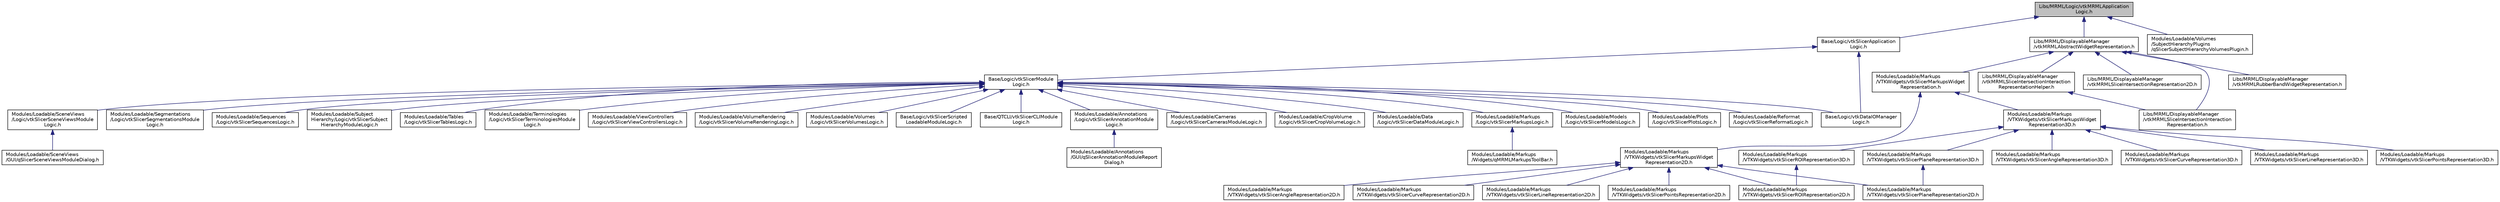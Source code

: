 digraph "Libs/MRML/Logic/vtkMRMLApplicationLogic.h"
{
  bgcolor="transparent";
  edge [fontname="Helvetica",fontsize="10",labelfontname="Helvetica",labelfontsize="10"];
  node [fontname="Helvetica",fontsize="10",shape=record];
  Node22 [label="Libs/MRML/Logic/vtkMRMLApplication\lLogic.h",height=0.2,width=0.4,color="black", fillcolor="grey75", style="filled", fontcolor="black"];
  Node22 -> Node23 [dir="back",color="midnightblue",fontsize="10",style="solid",fontname="Helvetica"];
  Node23 [label="Base/Logic/vtkSlicerApplication\lLogic.h",height=0.2,width=0.4,color="black",URL="$vtkSlicerApplicationLogic_8h.html"];
  Node23 -> Node24 [dir="back",color="midnightblue",fontsize="10",style="solid",fontname="Helvetica"];
  Node24 [label="Base/Logic/vtkSlicerModule\lLogic.h",height=0.2,width=0.4,color="black",URL="$vtkSlicerModuleLogic_8h.html"];
  Node24 -> Node25 [dir="back",color="midnightblue",fontsize="10",style="solid",fontname="Helvetica"];
  Node25 [label="Base/Logic/vtkDataIOManager\lLogic.h",height=0.2,width=0.4,color="black",URL="$vtkDataIOManagerLogic_8h.html"];
  Node24 -> Node26 [dir="back",color="midnightblue",fontsize="10",style="solid",fontname="Helvetica"];
  Node26 [label="Base/Logic/vtkSlicerScripted\lLoadableModuleLogic.h",height=0.2,width=0.4,color="black",URL="$vtkSlicerScriptedLoadableModuleLogic_8h.html"];
  Node24 -> Node27 [dir="back",color="midnightblue",fontsize="10",style="solid",fontname="Helvetica"];
  Node27 [label="Base/QTCLI/vtkSlicerCLIModule\lLogic.h",height=0.2,width=0.4,color="black",URL="$vtkSlicerCLIModuleLogic_8h.html"];
  Node24 -> Node28 [dir="back",color="midnightblue",fontsize="10",style="solid",fontname="Helvetica"];
  Node28 [label="Modules/Loadable/Annotations\l/Logic/vtkSlicerAnnotationModule\lLogic.h",height=0.2,width=0.4,color="black",URL="$vtkSlicerAnnotationModuleLogic_8h.html"];
  Node28 -> Node29 [dir="back",color="midnightblue",fontsize="10",style="solid",fontname="Helvetica"];
  Node29 [label="Modules/Loadable/Annotations\l/GUI/qSlicerAnnotationModuleReport\lDialog.h",height=0.2,width=0.4,color="black",URL="$qSlicerAnnotationModuleReportDialog_8h.html"];
  Node24 -> Node30 [dir="back",color="midnightblue",fontsize="10",style="solid",fontname="Helvetica"];
  Node30 [label="Modules/Loadable/Cameras\l/Logic/vtkSlicerCamerasModuleLogic.h",height=0.2,width=0.4,color="black",URL="$vtkSlicerCamerasModuleLogic_8h.html"];
  Node24 -> Node31 [dir="back",color="midnightblue",fontsize="10",style="solid",fontname="Helvetica"];
  Node31 [label="Modules/Loadable/CropVolume\l/Logic/vtkSlicerCropVolumeLogic.h",height=0.2,width=0.4,color="black",URL="$vtkSlicerCropVolumeLogic_8h.html"];
  Node24 -> Node32 [dir="back",color="midnightblue",fontsize="10",style="solid",fontname="Helvetica"];
  Node32 [label="Modules/Loadable/Data\l/Logic/vtkSlicerDataModuleLogic.h",height=0.2,width=0.4,color="black",URL="$vtkSlicerDataModuleLogic_8h.html"];
  Node24 -> Node33 [dir="back",color="midnightblue",fontsize="10",style="solid",fontname="Helvetica"];
  Node33 [label="Modules/Loadable/Markups\l/Logic/vtkSlicerMarkupsLogic.h",height=0.2,width=0.4,color="black",URL="$vtkSlicerMarkupsLogic_8h.html"];
  Node33 -> Node34 [dir="back",color="midnightblue",fontsize="10",style="solid",fontname="Helvetica"];
  Node34 [label="Modules/Loadable/Markups\l/Widgets/qMRMLMarkupsToolBar.h",height=0.2,width=0.4,color="black",URL="$qMRMLMarkupsToolBar_8h.html"];
  Node24 -> Node35 [dir="back",color="midnightblue",fontsize="10",style="solid",fontname="Helvetica"];
  Node35 [label="Modules/Loadable/Models\l/Logic/vtkSlicerModelsLogic.h",height=0.2,width=0.4,color="black",URL="$vtkSlicerModelsLogic_8h.html"];
  Node24 -> Node36 [dir="back",color="midnightblue",fontsize="10",style="solid",fontname="Helvetica"];
  Node36 [label="Modules/Loadable/Plots\l/Logic/vtkSlicerPlotsLogic.h",height=0.2,width=0.4,color="black",URL="$vtkSlicerPlotsLogic_8h.html"];
  Node24 -> Node37 [dir="back",color="midnightblue",fontsize="10",style="solid",fontname="Helvetica"];
  Node37 [label="Modules/Loadable/Reformat\l/Logic/vtkSlicerReformatLogic.h",height=0.2,width=0.4,color="black",URL="$vtkSlicerReformatLogic_8h.html"];
  Node24 -> Node38 [dir="back",color="midnightblue",fontsize="10",style="solid",fontname="Helvetica"];
  Node38 [label="Modules/Loadable/SceneViews\l/Logic/vtkSlicerSceneViewsModule\lLogic.h",height=0.2,width=0.4,color="black",URL="$vtkSlicerSceneViewsModuleLogic_8h.html"];
  Node38 -> Node39 [dir="back",color="midnightblue",fontsize="10",style="solid",fontname="Helvetica"];
  Node39 [label="Modules/Loadable/SceneViews\l/GUI/qSlicerSceneViewsModuleDialog.h",height=0.2,width=0.4,color="black",URL="$qSlicerSceneViewsModuleDialog_8h.html"];
  Node24 -> Node40 [dir="back",color="midnightblue",fontsize="10",style="solid",fontname="Helvetica"];
  Node40 [label="Modules/Loadable/Segmentations\l/Logic/vtkSlicerSegmentationsModule\lLogic.h",height=0.2,width=0.4,color="black",URL="$vtkSlicerSegmentationsModuleLogic_8h.html"];
  Node24 -> Node41 [dir="back",color="midnightblue",fontsize="10",style="solid",fontname="Helvetica"];
  Node41 [label="Modules/Loadable/Sequences\l/Logic/vtkSlicerSequencesLogic.h",height=0.2,width=0.4,color="black",URL="$vtkSlicerSequencesLogic_8h.html"];
  Node24 -> Node42 [dir="back",color="midnightblue",fontsize="10",style="solid",fontname="Helvetica"];
  Node42 [label="Modules/Loadable/Subject\lHierarchy/Logic/vtkSlicerSubject\lHierarchyModuleLogic.h",height=0.2,width=0.4,color="black",URL="$vtkSlicerSubjectHierarchyModuleLogic_8h.html"];
  Node24 -> Node43 [dir="back",color="midnightblue",fontsize="10",style="solid",fontname="Helvetica"];
  Node43 [label="Modules/Loadable/Tables\l/Logic/vtkSlicerTablesLogic.h",height=0.2,width=0.4,color="black",URL="$vtkSlicerTablesLogic_8h.html"];
  Node24 -> Node44 [dir="back",color="midnightblue",fontsize="10",style="solid",fontname="Helvetica"];
  Node44 [label="Modules/Loadable/Terminologies\l/Logic/vtkSlicerTerminologiesModule\lLogic.h",height=0.2,width=0.4,color="black",URL="$vtkSlicerTerminologiesModuleLogic_8h.html"];
  Node24 -> Node45 [dir="back",color="midnightblue",fontsize="10",style="solid",fontname="Helvetica"];
  Node45 [label="Modules/Loadable/ViewControllers\l/Logic/vtkSlicerViewControllersLogic.h",height=0.2,width=0.4,color="black",URL="$vtkSlicerViewControllersLogic_8h.html"];
  Node24 -> Node46 [dir="back",color="midnightblue",fontsize="10",style="solid",fontname="Helvetica"];
  Node46 [label="Modules/Loadable/VolumeRendering\l/Logic/vtkSlicerVolumeRenderingLogic.h",height=0.2,width=0.4,color="black",URL="$vtkSlicerVolumeRenderingLogic_8h.html"];
  Node24 -> Node47 [dir="back",color="midnightblue",fontsize="10",style="solid",fontname="Helvetica"];
  Node47 [label="Modules/Loadable/Volumes\l/Logic/vtkSlicerVolumesLogic.h",height=0.2,width=0.4,color="black",URL="$vtkSlicerVolumesLogic_8h.html"];
  Node23 -> Node25 [dir="back",color="midnightblue",fontsize="10",style="solid",fontname="Helvetica"];
  Node22 -> Node48 [dir="back",color="midnightblue",fontsize="10",style="solid",fontname="Helvetica"];
  Node48 [label="Libs/MRML/DisplayableManager\l/vtkMRMLAbstractWidgetRepresentation.h",height=0.2,width=0.4,color="black",URL="$vtkMRMLAbstractWidgetRepresentation_8h.html"];
  Node48 -> Node49 [dir="back",color="midnightblue",fontsize="10",style="solid",fontname="Helvetica"];
  Node49 [label="Libs/MRML/DisplayableManager\l/vtkMRMLRubberBandWidgetRepresentation.h",height=0.2,width=0.4,color="black",URL="$vtkMRMLRubberBandWidgetRepresentation_8h.html"];
  Node48 -> Node50 [dir="back",color="midnightblue",fontsize="10",style="solid",fontname="Helvetica"];
  Node50 [label="Libs/MRML/DisplayableManager\l/vtkMRMLSliceIntersectionInteraction\lRepresentation.h",height=0.2,width=0.4,color="black",URL="$vtkMRMLSliceIntersectionInteractionRepresentation_8h.html"];
  Node48 -> Node51 [dir="back",color="midnightblue",fontsize="10",style="solid",fontname="Helvetica"];
  Node51 [label="Libs/MRML/DisplayableManager\l/vtkMRMLSliceIntersectionInteraction\lRepresentationHelper.h",height=0.2,width=0.4,color="black",URL="$vtkMRMLSliceIntersectionInteractionRepresentationHelper_8h.html"];
  Node51 -> Node50 [dir="back",color="midnightblue",fontsize="10",style="solid",fontname="Helvetica"];
  Node48 -> Node52 [dir="back",color="midnightblue",fontsize="10",style="solid",fontname="Helvetica"];
  Node52 [label="Libs/MRML/DisplayableManager\l/vtkMRMLSliceIntersectionRepresentation2D.h",height=0.2,width=0.4,color="black",URL="$vtkMRMLSliceIntersectionRepresentation2D_8h.html"];
  Node48 -> Node53 [dir="back",color="midnightblue",fontsize="10",style="solid",fontname="Helvetica"];
  Node53 [label="Modules/Loadable/Markups\l/VTKWidgets/vtkSlicerMarkupsWidget\lRepresentation.h",height=0.2,width=0.4,color="black",URL="$vtkSlicerMarkupsWidgetRepresentation_8h.html"];
  Node53 -> Node54 [dir="back",color="midnightblue",fontsize="10",style="solid",fontname="Helvetica"];
  Node54 [label="Modules/Loadable/Markups\l/VTKWidgets/vtkSlicerMarkupsWidget\lRepresentation2D.h",height=0.2,width=0.4,color="black",URL="$vtkSlicerMarkupsWidgetRepresentation2D_8h.html"];
  Node54 -> Node55 [dir="back",color="midnightblue",fontsize="10",style="solid",fontname="Helvetica"];
  Node55 [label="Modules/Loadable/Markups\l/VTKWidgets/vtkSlicerAngleRepresentation2D.h",height=0.2,width=0.4,color="black",URL="$vtkSlicerAngleRepresentation2D_8h.html"];
  Node54 -> Node56 [dir="back",color="midnightblue",fontsize="10",style="solid",fontname="Helvetica"];
  Node56 [label="Modules/Loadable/Markups\l/VTKWidgets/vtkSlicerCurveRepresentation2D.h",height=0.2,width=0.4,color="black",URL="$vtkSlicerCurveRepresentation2D_8h.html"];
  Node54 -> Node57 [dir="back",color="midnightblue",fontsize="10",style="solid",fontname="Helvetica"];
  Node57 [label="Modules/Loadable/Markups\l/VTKWidgets/vtkSlicerLineRepresentation2D.h",height=0.2,width=0.4,color="black",URL="$vtkSlicerLineRepresentation2D_8h.html"];
  Node54 -> Node58 [dir="back",color="midnightblue",fontsize="10",style="solid",fontname="Helvetica"];
  Node58 [label="Modules/Loadable/Markups\l/VTKWidgets/vtkSlicerPlaneRepresentation2D.h",height=0.2,width=0.4,color="black",URL="$vtkSlicerPlaneRepresentation2D_8h.html"];
  Node54 -> Node59 [dir="back",color="midnightblue",fontsize="10",style="solid",fontname="Helvetica"];
  Node59 [label="Modules/Loadable/Markups\l/VTKWidgets/vtkSlicerPointsRepresentation2D.h",height=0.2,width=0.4,color="black",URL="$vtkSlicerPointsRepresentation2D_8h.html"];
  Node54 -> Node60 [dir="back",color="midnightblue",fontsize="10",style="solid",fontname="Helvetica"];
  Node60 [label="Modules/Loadable/Markups\l/VTKWidgets/vtkSlicerROIRepresentation2D.h",height=0.2,width=0.4,color="black",URL="$vtkSlicerROIRepresentation2D_8h.html"];
  Node53 -> Node61 [dir="back",color="midnightblue",fontsize="10",style="solid",fontname="Helvetica"];
  Node61 [label="Modules/Loadable/Markups\l/VTKWidgets/vtkSlicerMarkupsWidget\lRepresentation3D.h",height=0.2,width=0.4,color="black",URL="$vtkSlicerMarkupsWidgetRepresentation3D_8h.html"];
  Node61 -> Node62 [dir="back",color="midnightblue",fontsize="10",style="solid",fontname="Helvetica"];
  Node62 [label="Modules/Loadable/Markups\l/VTKWidgets/vtkSlicerAngleRepresentation3D.h",height=0.2,width=0.4,color="black",URL="$vtkSlicerAngleRepresentation3D_8h.html"];
  Node61 -> Node63 [dir="back",color="midnightblue",fontsize="10",style="solid",fontname="Helvetica"];
  Node63 [label="Modules/Loadable/Markups\l/VTKWidgets/vtkSlicerCurveRepresentation3D.h",height=0.2,width=0.4,color="black",URL="$vtkSlicerCurveRepresentation3D_8h.html"];
  Node61 -> Node64 [dir="back",color="midnightblue",fontsize="10",style="solid",fontname="Helvetica"];
  Node64 [label="Modules/Loadable/Markups\l/VTKWidgets/vtkSlicerLineRepresentation3D.h",height=0.2,width=0.4,color="black",URL="$vtkSlicerLineRepresentation3D_8h.html"];
  Node61 -> Node65 [dir="back",color="midnightblue",fontsize="10",style="solid",fontname="Helvetica"];
  Node65 [label="Modules/Loadable/Markups\l/VTKWidgets/vtkSlicerPlaneRepresentation3D.h",height=0.2,width=0.4,color="black",URL="$vtkSlicerPlaneRepresentation3D_8h.html"];
  Node65 -> Node58 [dir="back",color="midnightblue",fontsize="10",style="solid",fontname="Helvetica"];
  Node61 -> Node66 [dir="back",color="midnightblue",fontsize="10",style="solid",fontname="Helvetica"];
  Node66 [label="Modules/Loadable/Markups\l/VTKWidgets/vtkSlicerPointsRepresentation3D.h",height=0.2,width=0.4,color="black",URL="$vtkSlicerPointsRepresentation3D_8h.html"];
  Node61 -> Node67 [dir="back",color="midnightblue",fontsize="10",style="solid",fontname="Helvetica"];
  Node67 [label="Modules/Loadable/Markups\l/VTKWidgets/vtkSlicerROIRepresentation3D.h",height=0.2,width=0.4,color="black",URL="$vtkSlicerROIRepresentation3D_8h.html"];
  Node67 -> Node60 [dir="back",color="midnightblue",fontsize="10",style="solid",fontname="Helvetica"];
  Node22 -> Node68 [dir="back",color="midnightblue",fontsize="10",style="solid",fontname="Helvetica"];
  Node68 [label="Modules/Loadable/Volumes\l/SubjectHierarchyPlugins\l/qSlicerSubjectHierarchyVolumesPlugin.h",height=0.2,width=0.4,color="black",URL="$qSlicerSubjectHierarchyVolumesPlugin_8h.html"];
}
